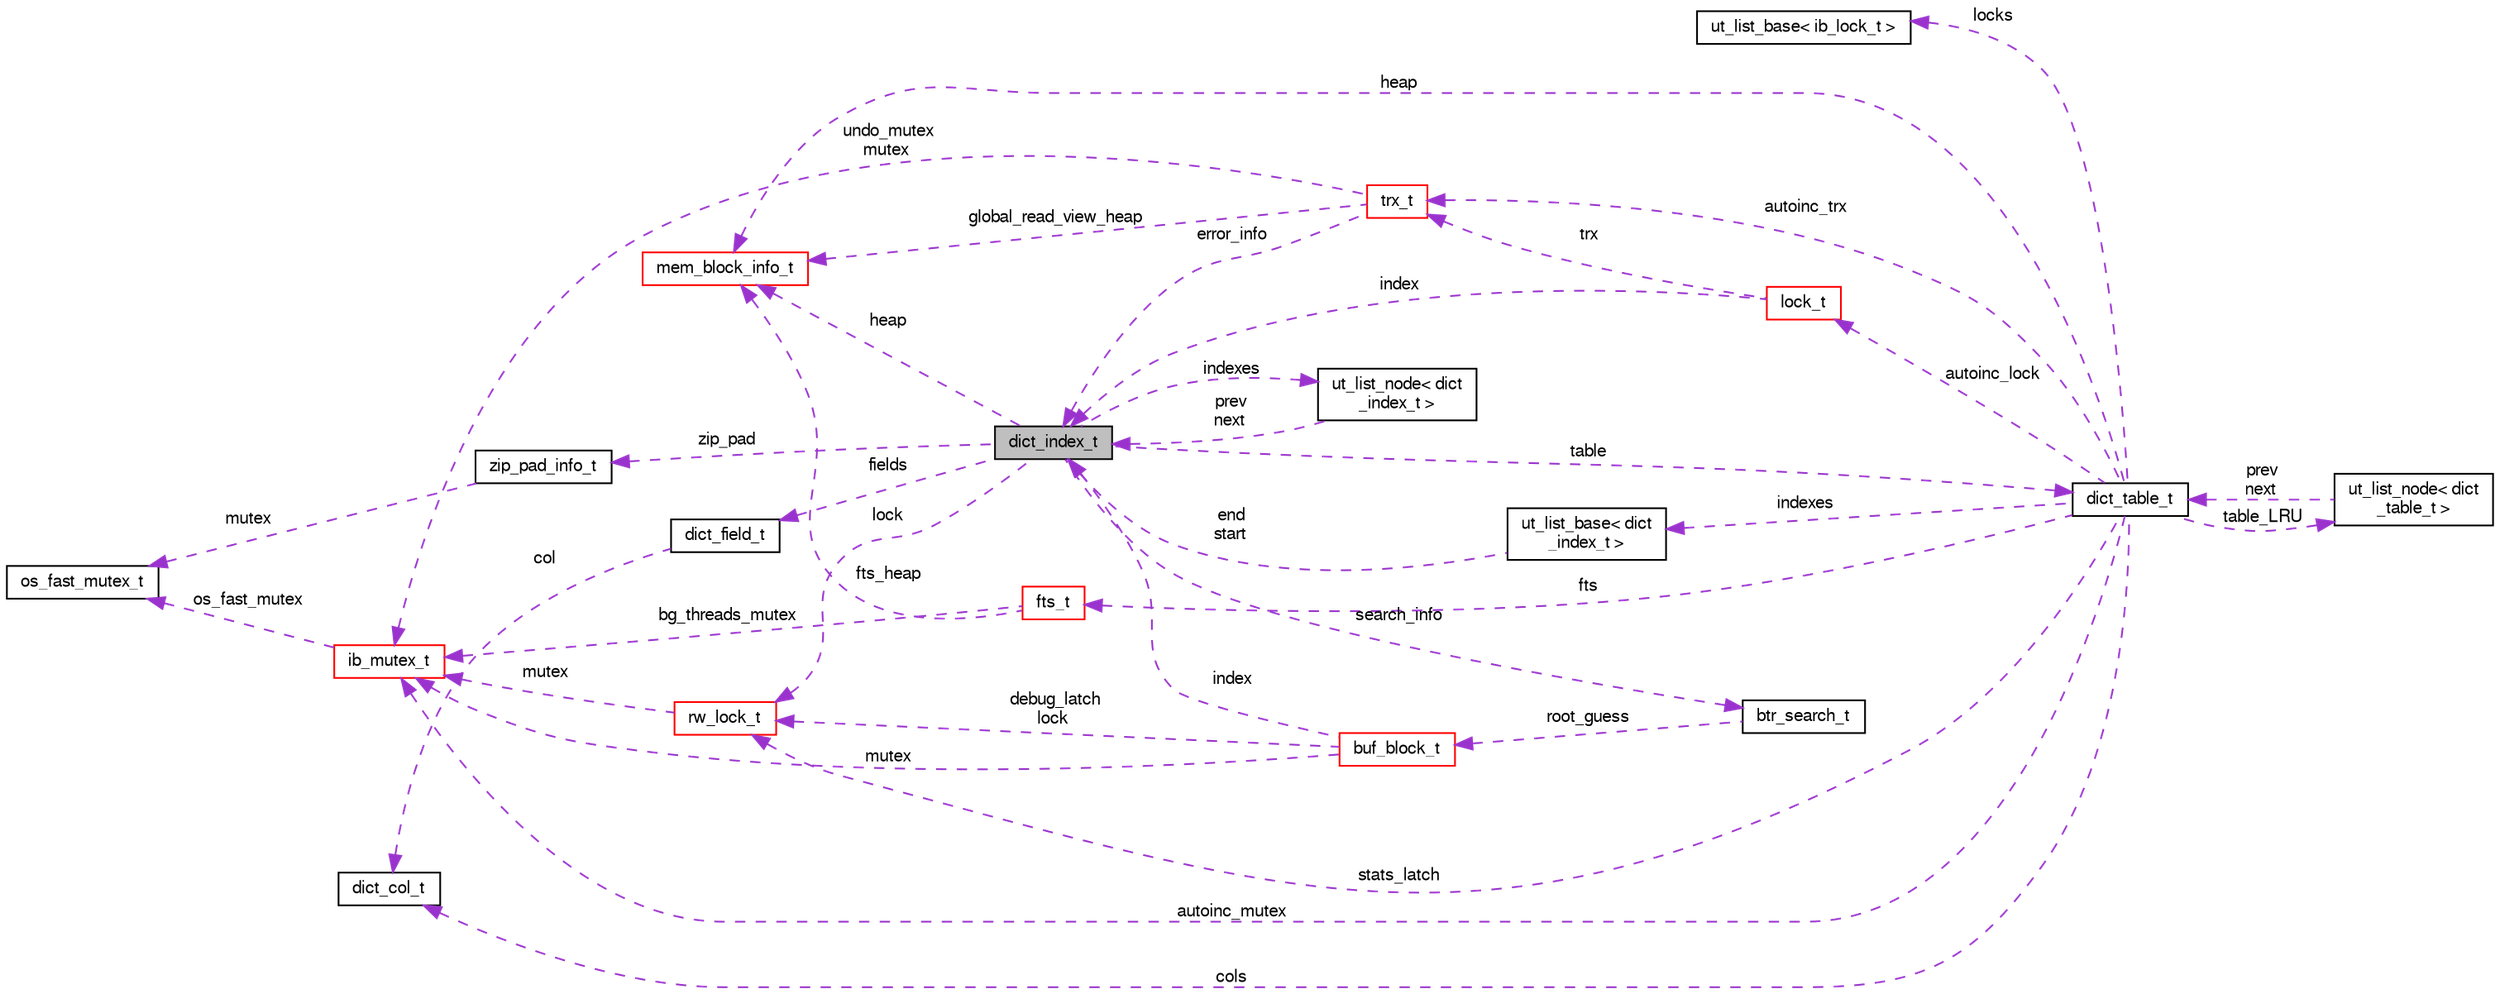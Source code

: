 digraph "dict_index_t"
{
  bgcolor="transparent";
  edge [fontname="FreeSans",fontsize="10",labelfontname="FreeSans",labelfontsize="10"];
  node [fontname="FreeSans",fontsize="10",shape=record];
  rankdir="LR";
  Node1 [label="dict_index_t",height=0.2,width=0.4,color="black", fillcolor="grey75", style="filled" fontcolor="black"];
  Node2 -> Node1 [dir="back",color="darkorchid3",fontsize="10",style="dashed",label=" zip_pad" ,fontname="FreeSans"];
  Node2 [label="zip_pad_info_t",height=0.2,width=0.4,color="black",URL="$structzip__pad__info__t.html"];
  Node3 -> Node2 [dir="back",color="darkorchid3",fontsize="10",style="dashed",label=" mutex" ,fontname="FreeSans"];
  Node3 [label="os_fast_mutex_t",height=0.2,width=0.4,color="black",URL="$structos__fast__mutex__t.html"];
  Node4 -> Node1 [dir="back",color="darkorchid3",fontsize="10",style="dashed",label=" table" ,fontname="FreeSans"];
  Node4 [label="dict_table_t",height=0.2,width=0.4,color="black",URL="$structdict__table__t.html"];
  Node5 -> Node4 [dir="back",color="darkorchid3",fontsize="10",style="dashed",label=" locks" ,fontname="FreeSans"];
  Node5 [label="ut_list_base\< ib_lock_t \>",height=0.2,width=0.4,color="black",URL="$structut__list__base.html"];
  Node6 -> Node4 [dir="back",color="darkorchid3",fontsize="10",style="dashed",label=" indexes" ,fontname="FreeSans"];
  Node6 [label="ut_list_base\< dict\l_index_t \>",height=0.2,width=0.4,color="black",URL="$structut__list__base.html"];
  Node1 -> Node6 [dir="back",color="darkorchid3",fontsize="10",style="dashed",label=" end\nstart" ,fontname="FreeSans"];
  Node7 -> Node4 [dir="back",color="darkorchid3",fontsize="10",style="dashed",label=" fts" ,fontname="FreeSans"];
  Node7 [label="fts_t",height=0.2,width=0.4,color="red",URL="$structfts__t.html"];
  Node8 -> Node7 [dir="back",color="darkorchid3",fontsize="10",style="dashed",label=" fts_heap" ,fontname="FreeSans"];
  Node8 [label="mem_block_info_t",height=0.2,width=0.4,color="red",URL="$structmem__block__info__t.html"];
  Node9 -> Node7 [dir="back",color="darkorchid3",fontsize="10",style="dashed",label=" bg_threads_mutex" ,fontname="FreeSans"];
  Node9 [label="ib_mutex_t",height=0.2,width=0.4,color="red",URL="$structib__mutex__t.html"];
  Node3 -> Node9 [dir="back",color="darkorchid3",fontsize="10",style="dashed",label=" os_fast_mutex" ,fontname="FreeSans"];
  Node8 -> Node4 [dir="back",color="darkorchid3",fontsize="10",style="dashed",label=" heap" ,fontname="FreeSans"];
  Node10 -> Node4 [dir="back",color="darkorchid3",fontsize="10",style="dashed",label=" autoinc_trx" ,fontname="FreeSans"];
  Node10 [label="trx_t",height=0.2,width=0.4,color="red",URL="$structtrx__t.html"];
  Node1 -> Node10 [dir="back",color="darkorchid3",fontsize="10",style="dashed",label=" error_info" ,fontname="FreeSans"];
  Node8 -> Node10 [dir="back",color="darkorchid3",fontsize="10",style="dashed",label=" global_read_view_heap" ,fontname="FreeSans"];
  Node9 -> Node10 [dir="back",color="darkorchid3",fontsize="10",style="dashed",label=" undo_mutex\nmutex" ,fontname="FreeSans"];
  Node11 -> Node4 [dir="back",color="darkorchid3",fontsize="10",style="dashed",label=" table_LRU" ,fontname="FreeSans"];
  Node11 [label="ut_list_node\< dict\l_table_t \>",height=0.2,width=0.4,color="black",URL="$structut__list__node.html"];
  Node4 -> Node11 [dir="back",color="darkorchid3",fontsize="10",style="dashed",label=" prev\nnext" ,fontname="FreeSans"];
  Node9 -> Node4 [dir="back",color="darkorchid3",fontsize="10",style="dashed",label=" autoinc_mutex" ,fontname="FreeSans"];
  Node12 -> Node4 [dir="back",color="darkorchid3",fontsize="10",style="dashed",label=" cols" ,fontname="FreeSans"];
  Node12 [label="dict_col_t",height=0.2,width=0.4,color="black",URL="$structdict__col__t.html"];
  Node13 -> Node4 [dir="back",color="darkorchid3",fontsize="10",style="dashed",label=" stats_latch" ,fontname="FreeSans"];
  Node13 [label="rw_lock_t",height=0.2,width=0.4,color="red",URL="$structrw__lock__t.html"];
  Node9 -> Node13 [dir="back",color="darkorchid3",fontsize="10",style="dashed",label=" mutex" ,fontname="FreeSans"];
  Node14 -> Node4 [dir="back",color="darkorchid3",fontsize="10",style="dashed",label=" autoinc_lock" ,fontname="FreeSans"];
  Node14 [label="lock_t",height=0.2,width=0.4,color="red",URL="$structlock__t.html"];
  Node1 -> Node14 [dir="back",color="darkorchid3",fontsize="10",style="dashed",label=" index" ,fontname="FreeSans"];
  Node10 -> Node14 [dir="back",color="darkorchid3",fontsize="10",style="dashed",label=" trx" ,fontname="FreeSans"];
  Node8 -> Node1 [dir="back",color="darkorchid3",fontsize="10",style="dashed",label=" heap" ,fontname="FreeSans"];
  Node15 -> Node1 [dir="back",color="darkorchid3",fontsize="10",style="dashed",label=" fields" ,fontname="FreeSans"];
  Node15 [label="dict_field_t",height=0.2,width=0.4,color="black",URL="$structdict__field__t.html"];
  Node12 -> Node15 [dir="back",color="darkorchid3",fontsize="10",style="dashed",label=" col" ,fontname="FreeSans"];
  Node16 -> Node1 [dir="back",color="darkorchid3",fontsize="10",style="dashed",label=" indexes" ,fontname="FreeSans"];
  Node16 [label="ut_list_node\< dict\l_index_t \>",height=0.2,width=0.4,color="black",URL="$structut__list__node.html"];
  Node1 -> Node16 [dir="back",color="darkorchid3",fontsize="10",style="dashed",label=" prev\nnext" ,fontname="FreeSans"];
  Node13 -> Node1 [dir="back",color="darkorchid3",fontsize="10",style="dashed",label=" lock" ,fontname="FreeSans"];
  Node17 -> Node1 [dir="back",color="darkorchid3",fontsize="10",style="dashed",label=" search_info" ,fontname="FreeSans"];
  Node17 [label="btr_search_t",height=0.2,width=0.4,color="black",URL="$structbtr__search__t.html"];
  Node18 -> Node17 [dir="back",color="darkorchid3",fontsize="10",style="dashed",label=" root_guess" ,fontname="FreeSans"];
  Node18 [label="buf_block_t",height=0.2,width=0.4,color="red",URL="$structbuf__block__t.html"];
  Node1 -> Node18 [dir="back",color="darkorchid3",fontsize="10",style="dashed",label=" index" ,fontname="FreeSans"];
  Node9 -> Node18 [dir="back",color="darkorchid3",fontsize="10",style="dashed",label=" mutex" ,fontname="FreeSans"];
  Node13 -> Node18 [dir="back",color="darkorchid3",fontsize="10",style="dashed",label=" debug_latch\nlock" ,fontname="FreeSans"];
}
